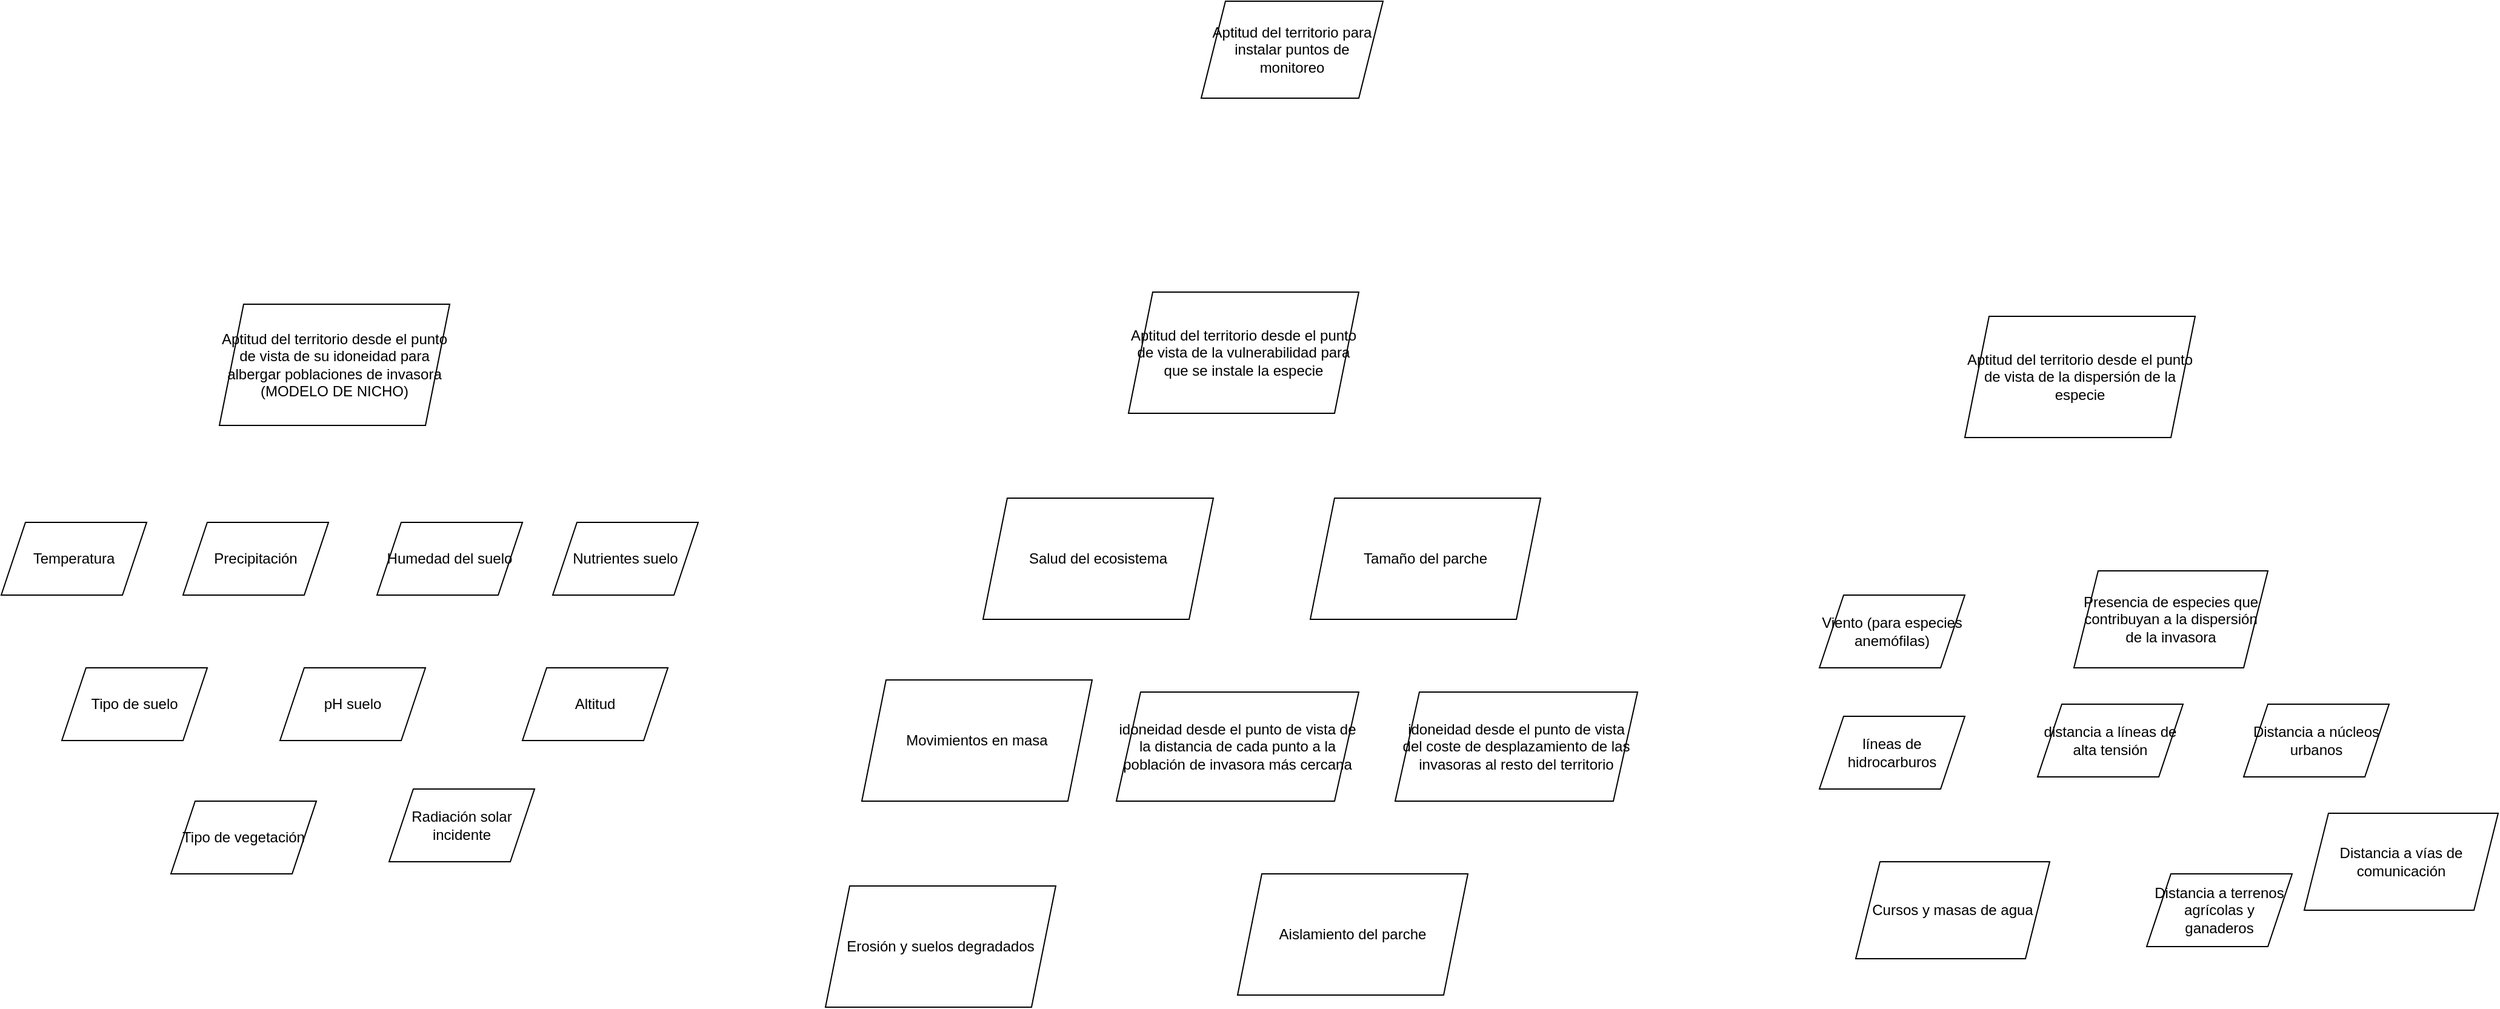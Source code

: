 <mxfile version="17.4.2" type="device"><diagram id="Tp6snKz_L7YfsJzBI0Az" name="Page-1"><mxGraphModel dx="1960" dy="1012" grid="1" gridSize="10" guides="1" tooltips="1" connect="1" arrows="1" fold="1" page="1" pageScale="1" pageWidth="2336" pageHeight="1654" math="0" shadow="0"><root><mxCell id="0"/><mxCell id="1" parent="0"/><mxCell id="oTQNmsGZ6ZCxC9jkWHEK-1" value="Aptitud del territorio para instalar puntos de monitoreo" style="shape=parallelogram;perimeter=parallelogramPerimeter;whiteSpace=wrap;html=1;fixedSize=1;" parent="1" vertex="1"><mxGeometry x="1030" y="50" width="150" height="80" as="geometry"/></mxCell><mxCell id="oTQNmsGZ6ZCxC9jkWHEK-2" value="Aptitud del territorio desde el punto de vista de su idoneidad para albergar poblaciones de invasora&lt;br&gt;(MODELO DE NICHO)" style="shape=parallelogram;perimeter=parallelogramPerimeter;whiteSpace=wrap;html=1;fixedSize=1;" parent="1" vertex="1"><mxGeometry x="220" y="300" width="190" height="100" as="geometry"/></mxCell><mxCell id="oTQNmsGZ6ZCxC9jkWHEK-4" value="Aptitud del territorio desde el punto de vista de la vulnerabilidad para que se instale la especie" style="shape=parallelogram;perimeter=parallelogramPerimeter;whiteSpace=wrap;html=1;fixedSize=1;" parent="1" vertex="1"><mxGeometry x="970" y="290" width="190" height="100" as="geometry"/></mxCell><mxCell id="oTQNmsGZ6ZCxC9jkWHEK-5" value="Aptitud del territorio desde el punto de vista de la dispersión de la especie" style="shape=parallelogram;perimeter=parallelogramPerimeter;whiteSpace=wrap;html=1;fixedSize=1;" parent="1" vertex="1"><mxGeometry x="1660" y="310" width="190" height="100" as="geometry"/></mxCell><mxCell id="oTQNmsGZ6ZCxC9jkWHEK-6" value="Temperatura" style="shape=parallelogram;perimeter=parallelogramPerimeter;whiteSpace=wrap;html=1;fixedSize=1;" parent="1" vertex="1"><mxGeometry x="40" y="480" width="120" height="60" as="geometry"/></mxCell><mxCell id="oTQNmsGZ6ZCxC9jkWHEK-7" value="Precipitación" style="shape=parallelogram;perimeter=parallelogramPerimeter;whiteSpace=wrap;html=1;fixedSize=1;" parent="1" vertex="1"><mxGeometry x="190" y="480" width="120" height="60" as="geometry"/></mxCell><mxCell id="oTQNmsGZ6ZCxC9jkWHEK-8" value="Viento (para especies anemófilas)" style="shape=parallelogram;perimeter=parallelogramPerimeter;whiteSpace=wrap;html=1;fixedSize=1;" parent="1" vertex="1"><mxGeometry x="1540" y="540" width="120" height="60" as="geometry"/></mxCell><mxCell id="oTQNmsGZ6ZCxC9jkWHEK-9" value="Humedad del suelo" style="shape=parallelogram;perimeter=parallelogramPerimeter;whiteSpace=wrap;html=1;fixedSize=1;" parent="1" vertex="1"><mxGeometry x="350" y="480" width="120" height="60" as="geometry"/></mxCell><mxCell id="oTQNmsGZ6ZCxC9jkWHEK-10" value="Nutrientes suelo" style="shape=parallelogram;perimeter=parallelogramPerimeter;whiteSpace=wrap;html=1;fixedSize=1;" parent="1" vertex="1"><mxGeometry x="495" y="480" width="120" height="60" as="geometry"/></mxCell><mxCell id="oTQNmsGZ6ZCxC9jkWHEK-11" value="Tipo de suelo" style="shape=parallelogram;perimeter=parallelogramPerimeter;whiteSpace=wrap;html=1;fixedSize=1;" parent="1" vertex="1"><mxGeometry x="90" y="600" width="120" height="60" as="geometry"/></mxCell><mxCell id="oTQNmsGZ6ZCxC9jkWHEK-12" value="pH suelo" style="shape=parallelogram;perimeter=parallelogramPerimeter;whiteSpace=wrap;html=1;fixedSize=1;" parent="1" vertex="1"><mxGeometry x="270" y="600" width="120" height="60" as="geometry"/></mxCell><mxCell id="oTQNmsGZ6ZCxC9jkWHEK-13" value="Altitud" style="shape=parallelogram;perimeter=parallelogramPerimeter;whiteSpace=wrap;html=1;fixedSize=1;" parent="1" vertex="1"><mxGeometry x="470" y="600" width="120" height="60" as="geometry"/></mxCell><mxCell id="oTQNmsGZ6ZCxC9jkWHEK-14" value="Radiación solar incidente" style="shape=parallelogram;perimeter=parallelogramPerimeter;whiteSpace=wrap;html=1;fixedSize=1;" parent="1" vertex="1"><mxGeometry x="360" y="700" width="120" height="60" as="geometry"/></mxCell><mxCell id="oTQNmsGZ6ZCxC9jkWHEK-15" value="Tipo de vegetación" style="shape=parallelogram;perimeter=parallelogramPerimeter;whiteSpace=wrap;html=1;fixedSize=1;" parent="1" vertex="1"><mxGeometry x="180" y="710" width="120" height="60" as="geometry"/></mxCell><mxCell id="oTQNmsGZ6ZCxC9jkWHEK-16" value="Erosión y suelos degradados" style="shape=parallelogram;perimeter=parallelogramPerimeter;whiteSpace=wrap;html=1;fixedSize=1;" parent="1" vertex="1"><mxGeometry x="720" y="780" width="190" height="100" as="geometry"/></mxCell><mxCell id="oTQNmsGZ6ZCxC9jkWHEK-17" value="Salud del ecosistema" style="shape=parallelogram;perimeter=parallelogramPerimeter;whiteSpace=wrap;html=1;fixedSize=1;" parent="1" vertex="1"><mxGeometry x="850" y="460" width="190" height="100" as="geometry"/></mxCell><mxCell id="oTQNmsGZ6ZCxC9jkWHEK-18" value="Presencia de especies que contribuyan a la dispersión de la invasora" style="shape=parallelogram;perimeter=parallelogramPerimeter;whiteSpace=wrap;html=1;fixedSize=1;" parent="1" vertex="1"><mxGeometry x="1750" y="520" width="160" height="80" as="geometry"/></mxCell><mxCell id="oTQNmsGZ6ZCxC9jkWHEK-19" value="Tamaño del parche" style="shape=parallelogram;perimeter=parallelogramPerimeter;whiteSpace=wrap;html=1;fixedSize=1;" parent="1" vertex="1"><mxGeometry x="1120" y="460" width="190" height="100" as="geometry"/></mxCell><mxCell id="oTQNmsGZ6ZCxC9jkWHEK-20" value="Aislamiento del parche" style="shape=parallelogram;perimeter=parallelogramPerimeter;whiteSpace=wrap;html=1;fixedSize=1;" parent="1" vertex="1"><mxGeometry x="1060" y="770" width="190" height="100" as="geometry"/></mxCell><mxCell id="oTQNmsGZ6ZCxC9jkWHEK-21" value="Movimientos en masa" style="shape=parallelogram;perimeter=parallelogramPerimeter;whiteSpace=wrap;html=1;fixedSize=1;" parent="1" vertex="1"><mxGeometry x="750" y="610" width="190" height="100" as="geometry"/></mxCell><mxCell id="oTQNmsGZ6ZCxC9jkWHEK-22" value="idoneidad desde el punto de vista de la distancia de cada punto a la población de invasora más cercana" style="shape=parallelogram;perimeter=parallelogramPerimeter;whiteSpace=wrap;html=1;fixedSize=1;" parent="1" vertex="1"><mxGeometry x="960" y="620" width="200" height="90" as="geometry"/></mxCell><mxCell id="oTQNmsGZ6ZCxC9jkWHEK-23" value="idoneidad desde el punto de vista del coste de desplazamiento de las invasoras al resto del territorio" style="shape=parallelogram;perimeter=parallelogramPerimeter;whiteSpace=wrap;html=1;fixedSize=1;" parent="1" vertex="1"><mxGeometry x="1190" y="620" width="200" height="90" as="geometry"/></mxCell><mxCell id="oTQNmsGZ6ZCxC9jkWHEK-24" value="Distancia a vías de comunicación" style="shape=parallelogram;perimeter=parallelogramPerimeter;whiteSpace=wrap;html=1;fixedSize=1;" parent="1" vertex="1"><mxGeometry x="1940" y="720" width="160" height="80" as="geometry"/></mxCell><mxCell id="oTQNmsGZ6ZCxC9jkWHEK-25" value="Cursos y masas de agua" style="shape=parallelogram;perimeter=parallelogramPerimeter;whiteSpace=wrap;html=1;fixedSize=1;" parent="1" vertex="1"><mxGeometry x="1570" y="760" width="160" height="80" as="geometry"/></mxCell><mxCell id="oTQNmsGZ6ZCxC9jkWHEK-26" value="líneas de hidrocarburos" style="shape=parallelogram;perimeter=parallelogramPerimeter;whiteSpace=wrap;html=1;fixedSize=1;" parent="1" vertex="1"><mxGeometry x="1540" y="640" width="120" height="60" as="geometry"/></mxCell><mxCell id="oTQNmsGZ6ZCxC9jkWHEK-27" value="distancia a líneas de alta tensión" style="shape=parallelogram;perimeter=parallelogramPerimeter;whiteSpace=wrap;html=1;fixedSize=1;" parent="1" vertex="1"><mxGeometry x="1720" y="630" width="120" height="60" as="geometry"/></mxCell><mxCell id="oTQNmsGZ6ZCxC9jkWHEK-28" value="Distancia a núcleos urbanos" style="shape=parallelogram;perimeter=parallelogramPerimeter;whiteSpace=wrap;html=1;fixedSize=1;" parent="1" vertex="1"><mxGeometry x="1890" y="630" width="120" height="60" as="geometry"/></mxCell><mxCell id="oTQNmsGZ6ZCxC9jkWHEK-29" value="Distancia a terrenos agrícolas y ganaderos" style="shape=parallelogram;perimeter=parallelogramPerimeter;whiteSpace=wrap;html=1;fixedSize=1;" parent="1" vertex="1"><mxGeometry x="1810" y="770" width="120" height="60" as="geometry"/></mxCell></root></mxGraphModel></diagram></mxfile>